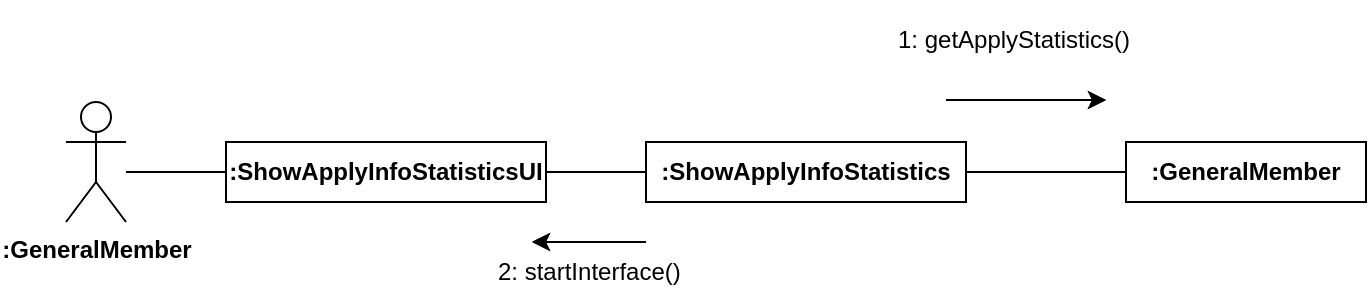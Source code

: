 <mxfile version="20.8.16" type="device"><diagram name="페이지-1" id="Xh_3bB8HXazgNSsgfuQy"><mxGraphModel dx="1658" dy="828" grid="1" gridSize="10" guides="1" tooltips="1" connect="1" arrows="1" fold="1" page="1" pageScale="1" pageWidth="827" pageHeight="1169" math="0" shadow="0"><root><mxCell id="0"/><mxCell id="1" parent="0"/><mxCell id="SJ59IOcCmpB_QpGtVWIr-1" value=":GeneralMember" style="shape=umlActor;verticalLabelPosition=bottom;verticalAlign=top;html=1;outlineConnect=0;fontStyle=1" parent="1" vertex="1"><mxGeometry x="60" y="211" width="30" height="60" as="geometry"/></mxCell><mxCell id="SJ59IOcCmpB_QpGtVWIr-2" value=":ShowApplyInfoStatisticsUI" style="rounded=0;whiteSpace=wrap;html=1;fontStyle=1" parent="1" vertex="1"><mxGeometry x="140" y="231" width="160" height="30" as="geometry"/></mxCell><mxCell id="SJ59IOcCmpB_QpGtVWIr-3" value=":ShowApplyInfoStatistics" style="rounded=0;whiteSpace=wrap;html=1;fontStyle=1" parent="1" vertex="1"><mxGeometry x="350" y="231" width="160" height="30" as="geometry"/></mxCell><mxCell id="SJ59IOcCmpB_QpGtVWIr-4" value="" style="endArrow=none;html=1;rounded=0;entryX=0;entryY=0.5;entryDx=0;entryDy=0;" parent="1" target="SJ59IOcCmpB_QpGtVWIr-2" edge="1"><mxGeometry width="50" height="50" relative="1" as="geometry"><mxPoint x="90" y="246" as="sourcePoint"/><mxPoint x="140" y="201" as="targetPoint"/></mxGeometry></mxCell><mxCell id="SJ59IOcCmpB_QpGtVWIr-5" value="" style="endArrow=none;html=1;rounded=0;entryX=0;entryY=0.5;entryDx=0;entryDy=0;exitX=1;exitY=0.5;exitDx=0;exitDy=0;" parent="1" source="SJ59IOcCmpB_QpGtVWIr-2" target="SJ59IOcCmpB_QpGtVWIr-3" edge="1"><mxGeometry width="50" height="50" relative="1" as="geometry"><mxPoint x="300" y="251" as="sourcePoint"/><mxPoint x="350" y="201" as="targetPoint"/></mxGeometry></mxCell><mxCell id="SJ59IOcCmpB_QpGtVWIr-6" value="" style="endArrow=classic;rounded=0;movable=1;resizable=1;rotatable=1;deletable=1;editable=1;locked=0;connectable=1;html=1;verticalAlign=top;" parent="1" edge="1"><mxGeometry width="50" height="50" relative="1" as="geometry"><mxPoint x="350" y="281" as="sourcePoint"/><mxPoint x="293" y="281" as="targetPoint"/></mxGeometry></mxCell><mxCell id="SJ59IOcCmpB_QpGtVWIr-7" value="2: startInterface()" style="text;strokeColor=none;fillColor=none;align=left;verticalAlign=middle;spacingLeft=4;spacingRight=4;overflow=hidden;points=[[0,0.5],[1,0.5]];portConstraint=eastwest;rotatable=0;whiteSpace=wrap;html=1;" parent="1" vertex="1"><mxGeometry x="270" y="281" width="110" height="30" as="geometry"/></mxCell><mxCell id="SJ59IOcCmpB_QpGtVWIr-8" value=":GeneralMember" style="rounded=0;whiteSpace=wrap;html=1;fontStyle=1" parent="1" vertex="1"><mxGeometry x="590" y="231" width="120" height="30" as="geometry"/></mxCell><mxCell id="SJ59IOcCmpB_QpGtVWIr-9" value="1: getApplyStatistics()" style="text;strokeColor=none;fillColor=none;align=left;verticalAlign=middle;spacingLeft=4;spacingRight=4;overflow=hidden;points=[[0,0.5],[1,0.5]];portConstraint=eastwest;rotatable=0;whiteSpace=wrap;html=1;" parent="1" vertex="1"><mxGeometry x="470" y="160" width="170" height="40" as="geometry"/></mxCell><mxCell id="SJ59IOcCmpB_QpGtVWIr-10" value="" style="endArrow=none;html=1;rounded=0;entryX=0;entryY=0.5;entryDx=0;entryDy=0;exitX=1;exitY=0.5;exitDx=0;exitDy=0;" parent="1" source="SJ59IOcCmpB_QpGtVWIr-3" target="SJ59IOcCmpB_QpGtVWIr-8" edge="1"><mxGeometry width="50" height="50" relative="1" as="geometry"><mxPoint x="390" y="281" as="sourcePoint"/><mxPoint x="440" y="231" as="targetPoint"/></mxGeometry></mxCell><mxCell id="SJ59IOcCmpB_QpGtVWIr-11" value="" style="endArrow=classic;html=1;rounded=0;" parent="1" edge="1"><mxGeometry width="50" height="50" relative="1" as="geometry"><mxPoint x="500" y="210" as="sourcePoint"/><mxPoint x="580" y="210" as="targetPoint"/></mxGeometry></mxCell><mxCell id="SJ59IOcCmpB_QpGtVWIr-17" value="" style="endArrow=classic;rounded=0;movable=1;resizable=1;rotatable=1;deletable=1;editable=1;locked=0;connectable=1;html=1;verticalAlign=top;" parent="1" edge="1"><mxGeometry width="50" height="50" relative="1" as="geometry"><mxPoint x="350" y="281" as="sourcePoint"/><mxPoint x="293" y="281" as="targetPoint"/></mxGeometry></mxCell><mxCell id="SJ59IOcCmpB_QpGtVWIr-18" value="" style="endArrow=classic;html=1;rounded=0;" parent="1" edge="1"><mxGeometry width="50" height="50" relative="1" as="geometry"><mxPoint x="500" y="210" as="sourcePoint"/><mxPoint x="580" y="210" as="targetPoint"/></mxGeometry></mxCell></root></mxGraphModel></diagram></mxfile>